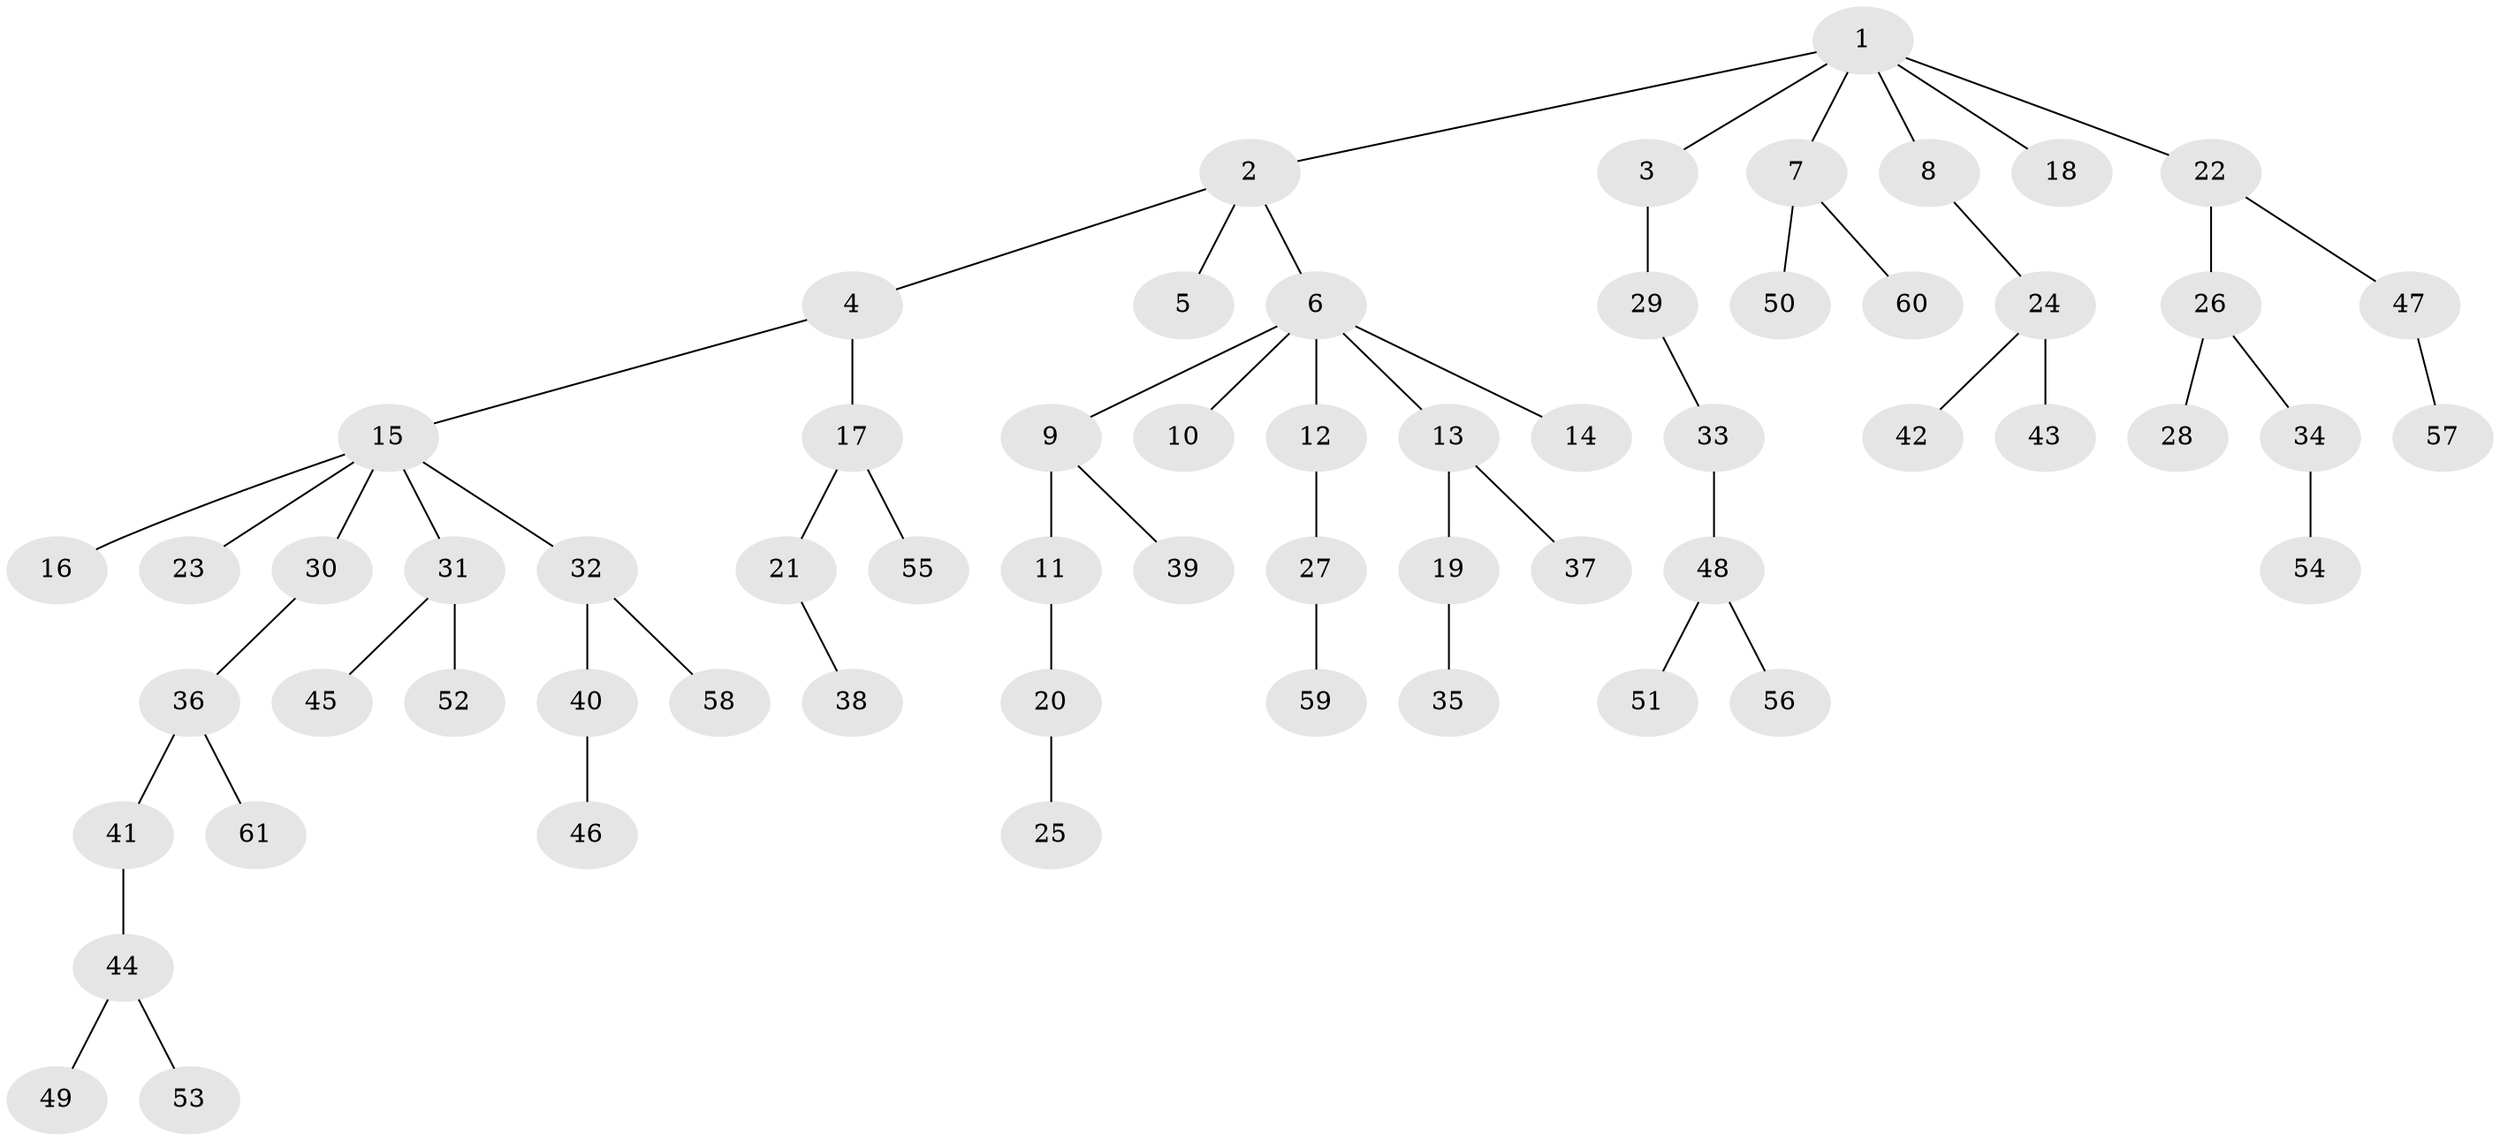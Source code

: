 // Generated by graph-tools (version 1.1) at 2025/26/03/09/25 03:26:23]
// undirected, 61 vertices, 60 edges
graph export_dot {
graph [start="1"]
  node [color=gray90,style=filled];
  1;
  2;
  3;
  4;
  5;
  6;
  7;
  8;
  9;
  10;
  11;
  12;
  13;
  14;
  15;
  16;
  17;
  18;
  19;
  20;
  21;
  22;
  23;
  24;
  25;
  26;
  27;
  28;
  29;
  30;
  31;
  32;
  33;
  34;
  35;
  36;
  37;
  38;
  39;
  40;
  41;
  42;
  43;
  44;
  45;
  46;
  47;
  48;
  49;
  50;
  51;
  52;
  53;
  54;
  55;
  56;
  57;
  58;
  59;
  60;
  61;
  1 -- 2;
  1 -- 3;
  1 -- 7;
  1 -- 8;
  1 -- 18;
  1 -- 22;
  2 -- 4;
  2 -- 5;
  2 -- 6;
  3 -- 29;
  4 -- 15;
  4 -- 17;
  6 -- 9;
  6 -- 10;
  6 -- 12;
  6 -- 13;
  6 -- 14;
  7 -- 50;
  7 -- 60;
  8 -- 24;
  9 -- 11;
  9 -- 39;
  11 -- 20;
  12 -- 27;
  13 -- 19;
  13 -- 37;
  15 -- 16;
  15 -- 23;
  15 -- 30;
  15 -- 31;
  15 -- 32;
  17 -- 21;
  17 -- 55;
  19 -- 35;
  20 -- 25;
  21 -- 38;
  22 -- 26;
  22 -- 47;
  24 -- 42;
  24 -- 43;
  26 -- 28;
  26 -- 34;
  27 -- 59;
  29 -- 33;
  30 -- 36;
  31 -- 45;
  31 -- 52;
  32 -- 40;
  32 -- 58;
  33 -- 48;
  34 -- 54;
  36 -- 41;
  36 -- 61;
  40 -- 46;
  41 -- 44;
  44 -- 49;
  44 -- 53;
  47 -- 57;
  48 -- 51;
  48 -- 56;
}
